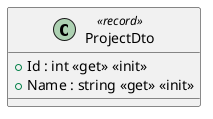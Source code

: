@startuml
class ProjectDto <<record>> {
    + Id : int <<get>> <<init>>
    + Name : string <<get>> <<init>>
}
@enduml
